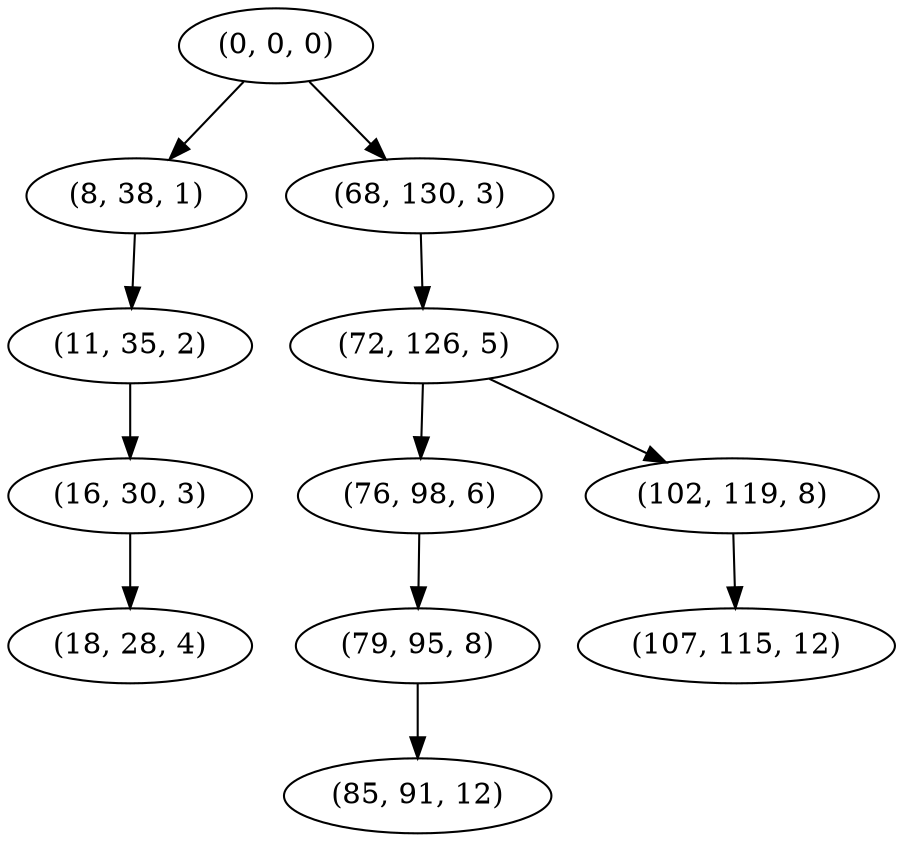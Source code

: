 digraph tree {
    "(0, 0, 0)";
    "(8, 38, 1)";
    "(11, 35, 2)";
    "(16, 30, 3)";
    "(18, 28, 4)";
    "(68, 130, 3)";
    "(72, 126, 5)";
    "(76, 98, 6)";
    "(79, 95, 8)";
    "(85, 91, 12)";
    "(102, 119, 8)";
    "(107, 115, 12)";
    "(0, 0, 0)" -> "(8, 38, 1)";
    "(0, 0, 0)" -> "(68, 130, 3)";
    "(8, 38, 1)" -> "(11, 35, 2)";
    "(11, 35, 2)" -> "(16, 30, 3)";
    "(16, 30, 3)" -> "(18, 28, 4)";
    "(68, 130, 3)" -> "(72, 126, 5)";
    "(72, 126, 5)" -> "(76, 98, 6)";
    "(72, 126, 5)" -> "(102, 119, 8)";
    "(76, 98, 6)" -> "(79, 95, 8)";
    "(79, 95, 8)" -> "(85, 91, 12)";
    "(102, 119, 8)" -> "(107, 115, 12)";
}
